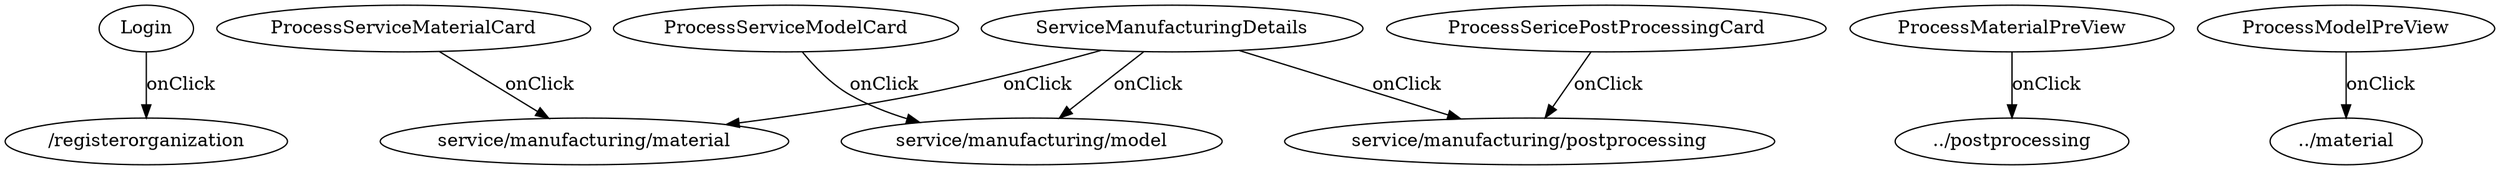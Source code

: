 digraph Navigation {
  // Styling

  "Login" -> "/registerorganization" [label="onClick"];
  "ProcessServiceMaterialCard" -> "service/manufacturing/material" [label="onClick"];
  "ProcessServiceModelCard" -> "service/manufacturing/model" [label="onClick"];
  "ProcessSericePostProcessingCard" -> "service/manufacturing/postprocessing" [label="onClick"];
  "ServiceManufacturingDetails" -> "service/manufacturing/model" [label="onClick"];
  "ServiceManufacturingDetails" -> "service/manufacturing/material" [label="onClick"];
  "ServiceManufacturingDetails" -> "service/manufacturing/postprocessing" [label="onClick"];
  "ProcessMaterialPreView" -> "../postprocessing" [label="onClick"];
  "ProcessModelPreView" -> "../material" [label="onClick"];
}
